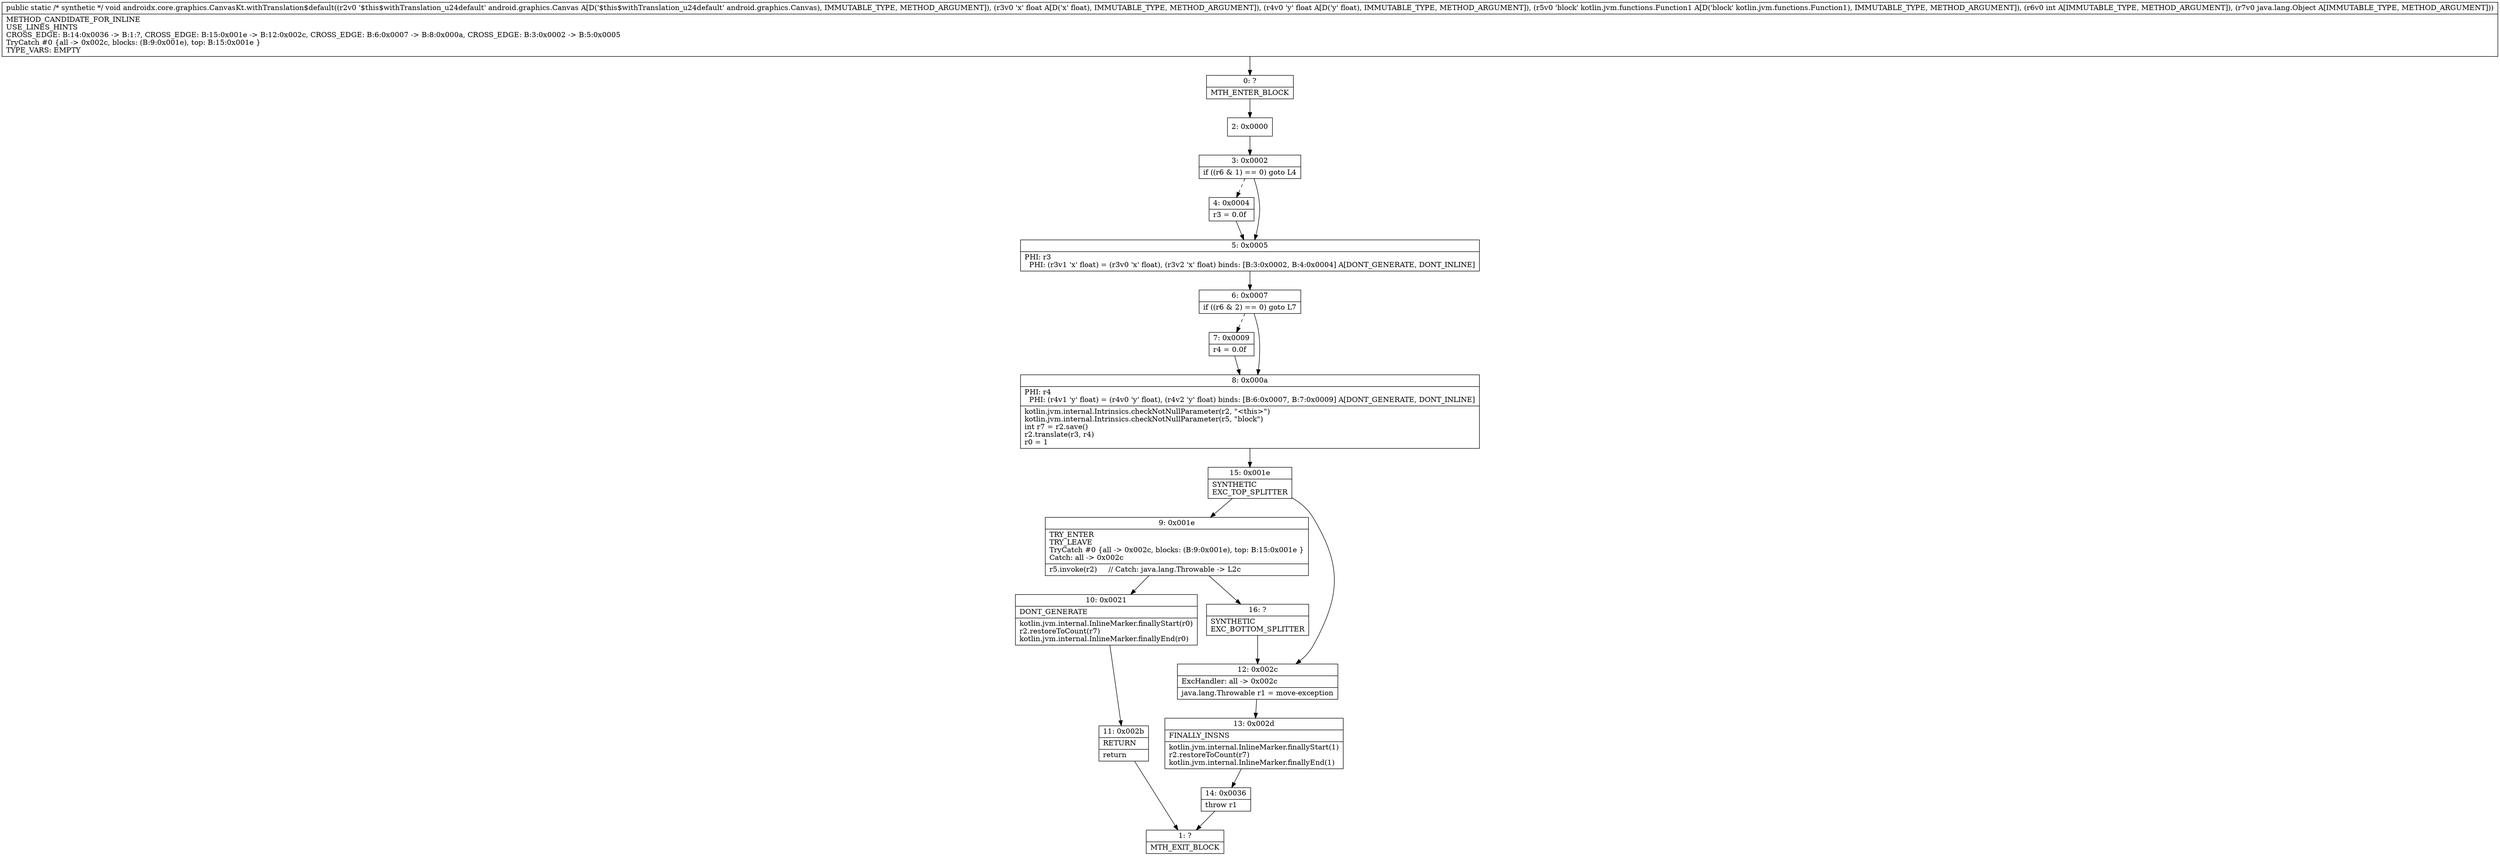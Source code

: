 digraph "CFG forandroidx.core.graphics.CanvasKt.withTranslation$default(Landroid\/graphics\/Canvas;FFLkotlin\/jvm\/functions\/Function1;ILjava\/lang\/Object;)V" {
Node_0 [shape=record,label="{0\:\ ?|MTH_ENTER_BLOCK\l}"];
Node_2 [shape=record,label="{2\:\ 0x0000}"];
Node_3 [shape=record,label="{3\:\ 0x0002|if ((r6 & 1) == 0) goto L4\l}"];
Node_4 [shape=record,label="{4\:\ 0x0004|r3 = 0.0f\l}"];
Node_5 [shape=record,label="{5\:\ 0x0005|PHI: r3 \l  PHI: (r3v1 'x' float) = (r3v0 'x' float), (r3v2 'x' float) binds: [B:3:0x0002, B:4:0x0004] A[DONT_GENERATE, DONT_INLINE]\l}"];
Node_6 [shape=record,label="{6\:\ 0x0007|if ((r6 & 2) == 0) goto L7\l}"];
Node_7 [shape=record,label="{7\:\ 0x0009|r4 = 0.0f\l}"];
Node_8 [shape=record,label="{8\:\ 0x000a|PHI: r4 \l  PHI: (r4v1 'y' float) = (r4v0 'y' float), (r4v2 'y' float) binds: [B:6:0x0007, B:7:0x0009] A[DONT_GENERATE, DONT_INLINE]\l|kotlin.jvm.internal.Intrinsics.checkNotNullParameter(r2, \"\<this\>\")\lkotlin.jvm.internal.Intrinsics.checkNotNullParameter(r5, \"block\")\lint r7 = r2.save()\lr2.translate(r3, r4)\lr0 = 1\l}"];
Node_15 [shape=record,label="{15\:\ 0x001e|SYNTHETIC\lEXC_TOP_SPLITTER\l}"];
Node_9 [shape=record,label="{9\:\ 0x001e|TRY_ENTER\lTRY_LEAVE\lTryCatch #0 \{all \-\> 0x002c, blocks: (B:9:0x001e), top: B:15:0x001e \}\lCatch: all \-\> 0x002c\l|r5.invoke(r2)     \/\/ Catch: java.lang.Throwable \-\> L2c\l}"];
Node_10 [shape=record,label="{10\:\ 0x0021|DONT_GENERATE\l|kotlin.jvm.internal.InlineMarker.finallyStart(r0)\lr2.restoreToCount(r7)\lkotlin.jvm.internal.InlineMarker.finallyEnd(r0)\l}"];
Node_11 [shape=record,label="{11\:\ 0x002b|RETURN\l|return\l}"];
Node_1 [shape=record,label="{1\:\ ?|MTH_EXIT_BLOCK\l}"];
Node_16 [shape=record,label="{16\:\ ?|SYNTHETIC\lEXC_BOTTOM_SPLITTER\l}"];
Node_12 [shape=record,label="{12\:\ 0x002c|ExcHandler: all \-\> 0x002c\l|java.lang.Throwable r1 = move\-exception\l}"];
Node_13 [shape=record,label="{13\:\ 0x002d|FINALLY_INSNS\l|kotlin.jvm.internal.InlineMarker.finallyStart(1)\lr2.restoreToCount(r7)\lkotlin.jvm.internal.InlineMarker.finallyEnd(1)\l}"];
Node_14 [shape=record,label="{14\:\ 0x0036|throw r1\l}"];
MethodNode[shape=record,label="{public static \/* synthetic *\/ void androidx.core.graphics.CanvasKt.withTranslation$default((r2v0 '$this$withTranslation_u24default' android.graphics.Canvas A[D('$this$withTranslation_u24default' android.graphics.Canvas), IMMUTABLE_TYPE, METHOD_ARGUMENT]), (r3v0 'x' float A[D('x' float), IMMUTABLE_TYPE, METHOD_ARGUMENT]), (r4v0 'y' float A[D('y' float), IMMUTABLE_TYPE, METHOD_ARGUMENT]), (r5v0 'block' kotlin.jvm.functions.Function1 A[D('block' kotlin.jvm.functions.Function1), IMMUTABLE_TYPE, METHOD_ARGUMENT]), (r6v0 int A[IMMUTABLE_TYPE, METHOD_ARGUMENT]), (r7v0 java.lang.Object A[IMMUTABLE_TYPE, METHOD_ARGUMENT]))  | METHOD_CANDIDATE_FOR_INLINE\lUSE_LINES_HINTS\lCROSS_EDGE: B:14:0x0036 \-\> B:1:?, CROSS_EDGE: B:15:0x001e \-\> B:12:0x002c, CROSS_EDGE: B:6:0x0007 \-\> B:8:0x000a, CROSS_EDGE: B:3:0x0002 \-\> B:5:0x0005\lTryCatch #0 \{all \-\> 0x002c, blocks: (B:9:0x001e), top: B:15:0x001e \}\lTYPE_VARS: EMPTY\l}"];
MethodNode -> Node_0;Node_0 -> Node_2;
Node_2 -> Node_3;
Node_3 -> Node_4[style=dashed];
Node_3 -> Node_5;
Node_4 -> Node_5;
Node_5 -> Node_6;
Node_6 -> Node_7[style=dashed];
Node_6 -> Node_8;
Node_7 -> Node_8;
Node_8 -> Node_15;
Node_15 -> Node_9;
Node_15 -> Node_12;
Node_9 -> Node_10;
Node_9 -> Node_16;
Node_10 -> Node_11;
Node_11 -> Node_1;
Node_16 -> Node_12;
Node_12 -> Node_13;
Node_13 -> Node_14;
Node_14 -> Node_1;
}

